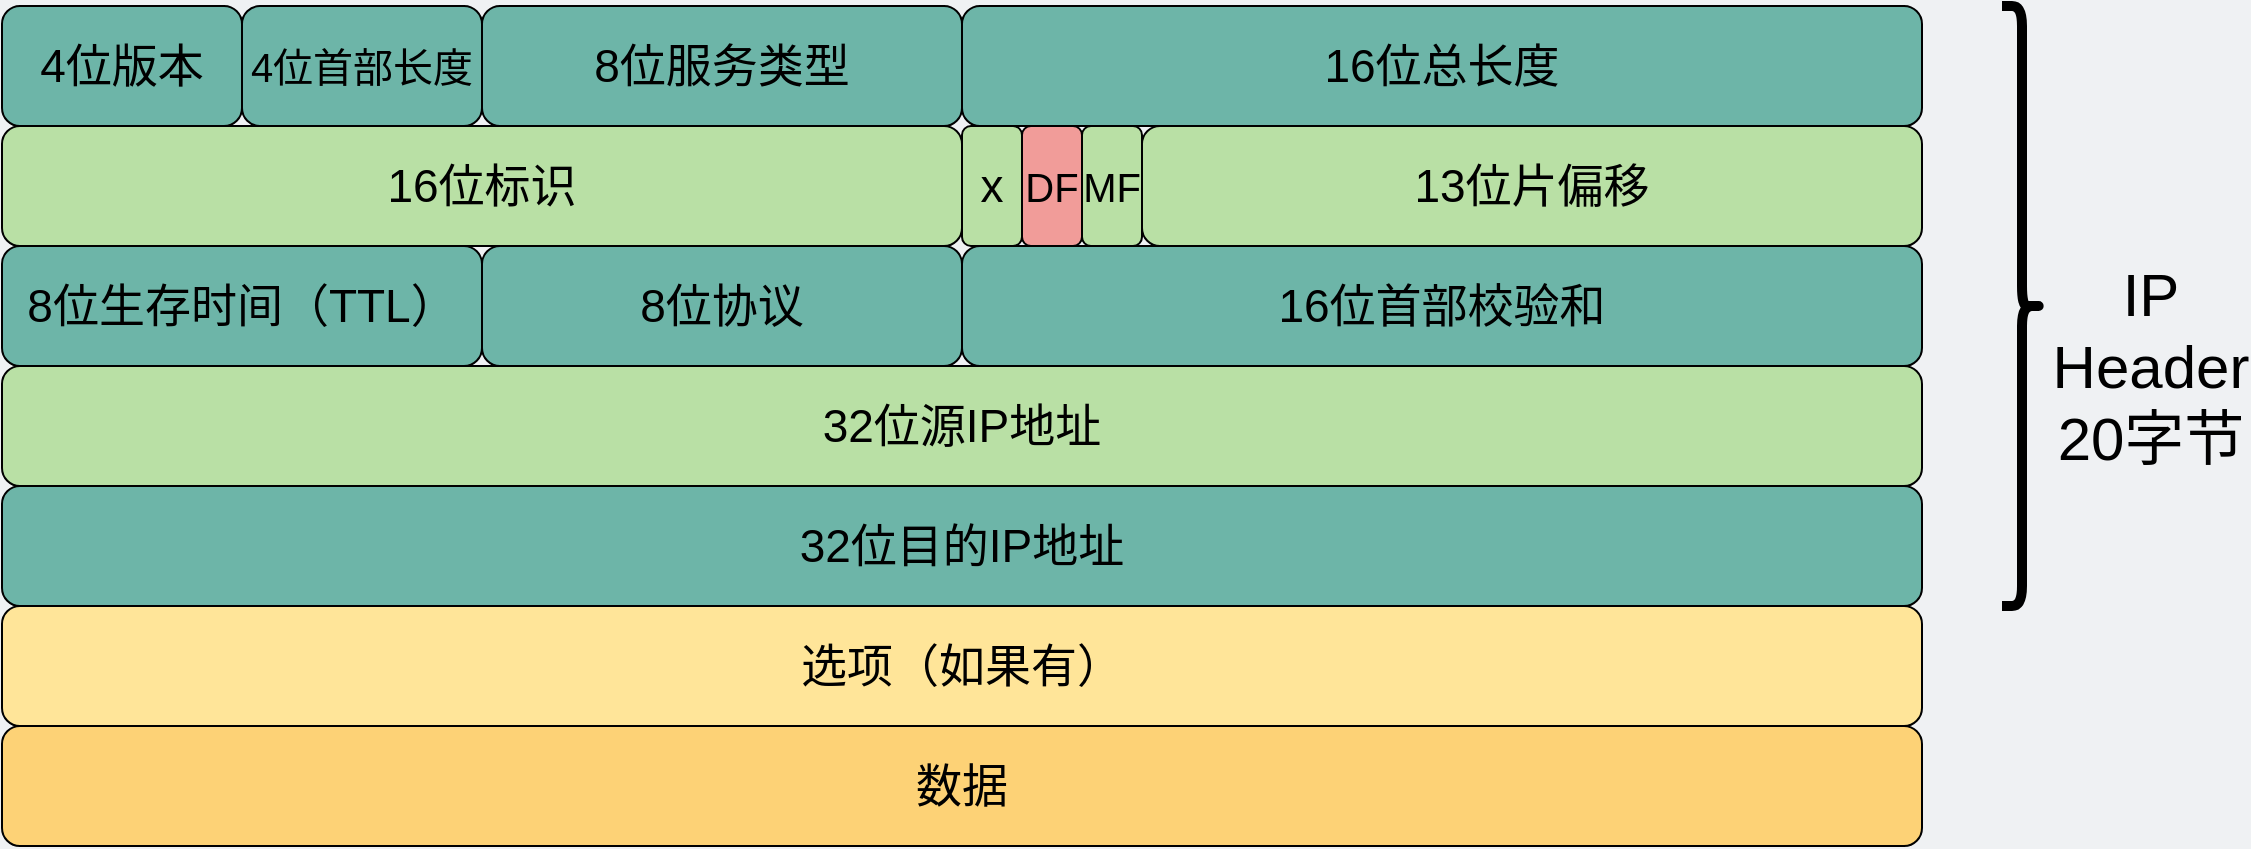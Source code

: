 <mxfile version="14.6.6" type="github">
  <diagram id="9fnjXT7nlAm7Ix4f8WDv" name="Page-1">
    <mxGraphModel dx="1045" dy="1218" grid="0" gridSize="10" guides="1" tooltips="1" connect="1" arrows="1" fold="1" page="1" pageScale="1" pageWidth="600" pageHeight="500" background="#EFF1F3" math="0" shadow="0">
      <root>
        <mxCell id="0" />
        <mxCell id="1" parent="0" />
        <mxCell id="-xf_uFu9KCXf6jcXoVjT-1" value="&lt;font style=&quot;font-size: 23px;&quot;&gt;4位版本&lt;/font&gt;" style="rounded=1;whiteSpace=wrap;html=1;fontSize=23;fillColor=#6DB5A8;" parent="1" vertex="1">
          <mxGeometry x="70" y="50" width="120" height="60" as="geometry" />
        </mxCell>
        <mxCell id="-xf_uFu9KCXf6jcXoVjT-3" value="&lt;font style=&quot;font-size: 20px&quot;&gt;4位首部长度&lt;/font&gt;" style="rounded=1;whiteSpace=wrap;html=1;fontSize=23;fillColor=#6DB5A8;" parent="1" vertex="1">
          <mxGeometry x="190" y="50" width="120" height="60" as="geometry" />
        </mxCell>
        <mxCell id="-xf_uFu9KCXf6jcXoVjT-4" value="&lt;font style=&quot;font-size: 23px;&quot;&gt;8位服务类型&lt;/font&gt;" style="rounded=1;whiteSpace=wrap;html=1;fontSize=23;fillColor=#6DB5A8;" parent="1" vertex="1">
          <mxGeometry x="310" y="50" width="240" height="60" as="geometry" />
        </mxCell>
        <mxCell id="-xf_uFu9KCXf6jcXoVjT-5" value="&lt;font style=&quot;font-size: 23px;&quot;&gt;16位总长度&lt;/font&gt;" style="rounded=1;whiteSpace=wrap;html=1;fontSize=23;fillColor=#6DB5A8;" parent="1" vertex="1">
          <mxGeometry x="550" y="50" width="480" height="60" as="geometry" />
        </mxCell>
        <mxCell id="-xf_uFu9KCXf6jcXoVjT-6" value="&lt;font style=&quot;font-size: 23px;&quot;&gt;16位标识&lt;/font&gt;" style="rounded=1;whiteSpace=wrap;html=1;fontSize=23;fillColor=#B9E0A5;" parent="1" vertex="1">
          <mxGeometry x="70" y="110" width="480" height="60" as="geometry" />
        </mxCell>
        <mxCell id="-xf_uFu9KCXf6jcXoVjT-7" value="&lt;font style=&quot;font-size: 23px;&quot;&gt;13位片偏移&lt;/font&gt;" style="rounded=1;whiteSpace=wrap;html=1;fontSize=23;fillColor=#B9E0A5;" parent="1" vertex="1">
          <mxGeometry x="640" y="110" width="390" height="60" as="geometry" />
        </mxCell>
        <mxCell id="-xf_uFu9KCXf6jcXoVjT-8" value="x" style="rounded=1;whiteSpace=wrap;html=1;fontSize=23;fillColor=#B9E0A5;" parent="1" vertex="1">
          <mxGeometry x="550" y="110" width="30" height="60" as="geometry" />
        </mxCell>
        <mxCell id="-xf_uFu9KCXf6jcXoVjT-9" value="&lt;font style=&quot;font-size: 23px;&quot;&gt;8位生存时间（TTL）&lt;/font&gt;" style="rounded=1;whiteSpace=wrap;html=1;fontSize=23;fillColor=#6DB5A8;" parent="1" vertex="1">
          <mxGeometry x="70" y="170" width="240" height="60" as="geometry" />
        </mxCell>
        <mxCell id="-xf_uFu9KCXf6jcXoVjT-10" value="&lt;font style=&quot;font-size: 23px;&quot;&gt;8位协议&lt;/font&gt;" style="rounded=1;whiteSpace=wrap;html=1;fontSize=23;fillColor=#6DB5A8;" parent="1" vertex="1">
          <mxGeometry x="310" y="170" width="240" height="60" as="geometry" />
        </mxCell>
        <mxCell id="-xf_uFu9KCXf6jcXoVjT-11" value="&lt;font style=&quot;font-size: 23px;&quot;&gt;16位首部校验和&lt;/font&gt;" style="rounded=1;whiteSpace=wrap;html=1;fontSize=23;fillColor=#6DB5A8;" parent="1" vertex="1">
          <mxGeometry x="550" y="170" width="480" height="60" as="geometry" />
        </mxCell>
        <mxCell id="-xf_uFu9KCXf6jcXoVjT-12" value="&lt;font style=&quot;font-size: 23px;&quot;&gt;32位源IP地址&lt;/font&gt;" style="rounded=1;whiteSpace=wrap;html=1;fontSize=23;fillColor=#B9E0A5;" parent="1" vertex="1">
          <mxGeometry x="70" y="230" width="960" height="60" as="geometry" />
        </mxCell>
        <mxCell id="-xf_uFu9KCXf6jcXoVjT-13" value="&lt;font style=&quot;font-size: 23px;&quot;&gt;32位目的IP地址&lt;/font&gt;" style="rounded=1;whiteSpace=wrap;html=1;fontSize=23;fillColor=#6DB5A8;" parent="1" vertex="1">
          <mxGeometry x="70" y="290" width="960" height="60" as="geometry" />
        </mxCell>
        <mxCell id="-xf_uFu9KCXf6jcXoVjT-14" value="&lt;font style=&quot;font-size: 23px;&quot;&gt;选项（如果有）&lt;/font&gt;" style="rounded=1;whiteSpace=wrap;html=1;fontSize=23;fillColor=#FFE599;" parent="1" vertex="1">
          <mxGeometry x="70" y="350" width="960" height="60" as="geometry" />
        </mxCell>
        <mxCell id="-xf_uFu9KCXf6jcXoVjT-15" value="&lt;font style=&quot;font-size: 23px;&quot;&gt;数据&lt;/font&gt;" style="rounded=1;whiteSpace=wrap;html=1;fontSize=23;fillColor=#FDD276;" parent="1" vertex="1">
          <mxGeometry x="70" y="410" width="960" height="60" as="geometry" />
        </mxCell>
        <mxCell id="-xf_uFu9KCXf6jcXoVjT-17" value="" style="shape=curlyBracket;whiteSpace=wrap;html=1;rounded=1;strokeColor=#000000;fillColor=#FDD276;gradientColor=none;fontSize=23;direction=west;strokeWidth=5;" parent="1" vertex="1">
          <mxGeometry x="1070" y="50" width="20" height="300" as="geometry" />
        </mxCell>
        <mxCell id="-xf_uFu9KCXf6jcXoVjT-18" value="&lt;font style=&quot;font-size: 30px&quot;&gt;IP&lt;br&gt;Header&lt;br&gt;20字节&lt;br&gt;&lt;/font&gt;" style="text;html=1;strokeColor=none;fillColor=none;align=center;verticalAlign=middle;whiteSpace=wrap;rounded=0;fontSize=23;" parent="1" vertex="1">
          <mxGeometry x="1099" y="220" width="91" height="20" as="geometry" />
        </mxCell>
        <mxCell id="fNshn0QDhJRIsS99x6wb-1" value="&lt;font style=&quot;font-size: 20px&quot;&gt;DF&lt;/font&gt;" style="rounded=1;whiteSpace=wrap;html=1;fontSize=23;fillColor=#F19C99;" vertex="1" parent="1">
          <mxGeometry x="580" y="110" width="30" height="60" as="geometry" />
        </mxCell>
        <mxCell id="fNshn0QDhJRIsS99x6wb-2" value="&lt;font style=&quot;font-size: 20px&quot;&gt;MF&lt;/font&gt;" style="rounded=1;whiteSpace=wrap;html=1;fontSize=23;fillColor=#B9E0A5;" vertex="1" parent="1">
          <mxGeometry x="610" y="110" width="30" height="60" as="geometry" />
        </mxCell>
      </root>
    </mxGraphModel>
  </diagram>
</mxfile>
